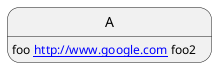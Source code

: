 {
  "sha1": "5ckv25di380otwemja9pvqwkwxs8xdf",
  "insertion": {
    "when": "2024-05-30T20:48:20.706Z",
    "user": "plantuml@gmail.com"
  }
}
@startuml
A: foo [[http://www.google.com]] foo2
@enduml

